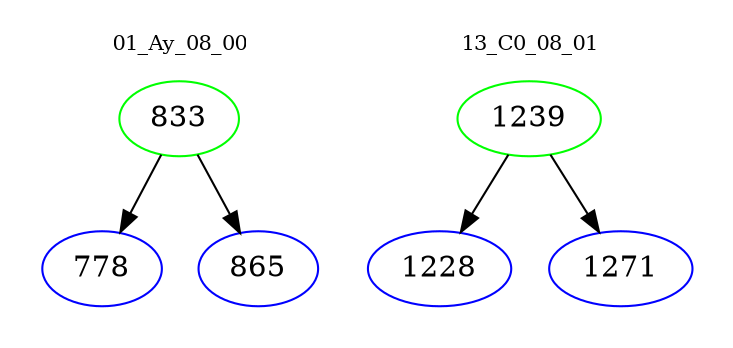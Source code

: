digraph{
subgraph cluster_0 {
color = white
label = "01_Ay_08_00";
fontsize=10;
T0_833 [label="833", color="green"]
T0_833 -> T0_778 [color="black"]
T0_778 [label="778", color="blue"]
T0_833 -> T0_865 [color="black"]
T0_865 [label="865", color="blue"]
}
subgraph cluster_1 {
color = white
label = "13_C0_08_01";
fontsize=10;
T1_1239 [label="1239", color="green"]
T1_1239 -> T1_1228 [color="black"]
T1_1228 [label="1228", color="blue"]
T1_1239 -> T1_1271 [color="black"]
T1_1271 [label="1271", color="blue"]
}
}
